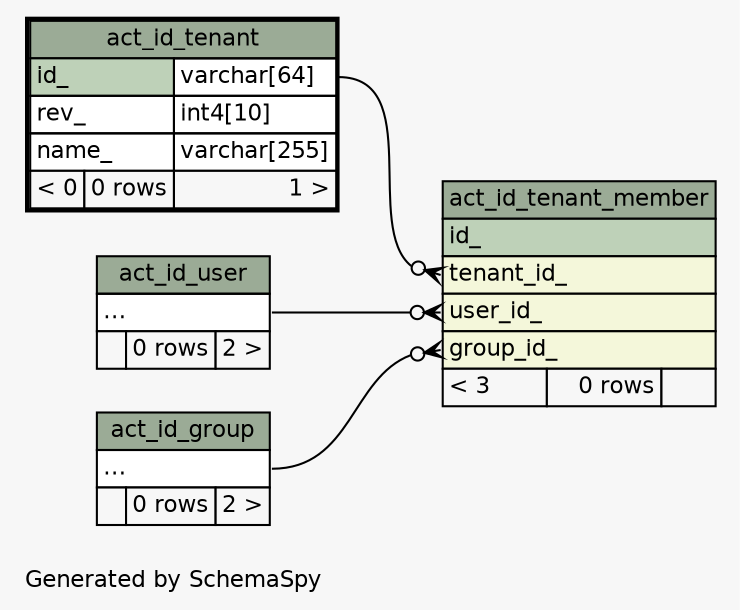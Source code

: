 // dot 2.43.0 on Linux 5.15.0-1033-azure
// SchemaSpy rev Unknown
digraph "twoDegreesRelationshipsDiagram" {
  graph [
    rankdir="RL"
    bgcolor="#f7f7f7"
    label="\nGenerated by SchemaSpy"
    labeljust="l"
    nodesep="0.18"
    ranksep="0.46"
    fontname="Helvetica"
    fontsize="11"
  ];
  node [
    fontname="Helvetica"
    fontsize="11"
    shape="plaintext"
  ];
  edge [
    arrowsize="0.8"
  ];
  "act_id_tenant_member":"group_id_":w -> "act_id_group":"elipses":e [arrowhead=none dir=back arrowtail=crowodot];
  "act_id_tenant_member":"tenant_id_":w -> "act_id_tenant":"id_.type":e [arrowhead=none dir=back arrowtail=crowodot];
  "act_id_tenant_member":"user_id_":w -> "act_id_user":"elipses":e [arrowhead=none dir=back arrowtail=crowodot];
  "act_id_group" [
    label=<
    <TABLE BORDER="0" CELLBORDER="1" CELLSPACING="0" BGCOLOR="#ffffff">
      <TR><TD COLSPAN="3" BGCOLOR="#9bab96" ALIGN="CENTER">act_id_group</TD></TR>
      <TR><TD PORT="elipses" COLSPAN="3" ALIGN="LEFT">...</TD></TR>
      <TR><TD ALIGN="LEFT" BGCOLOR="#f7f7f7">  </TD><TD ALIGN="RIGHT" BGCOLOR="#f7f7f7">0 rows</TD><TD ALIGN="RIGHT" BGCOLOR="#f7f7f7">2 &gt;</TD></TR>
    </TABLE>>
    URL="act_id_group.html"
    tooltip="act_id_group"
  ];
  "act_id_tenant" [
    label=<
    <TABLE BORDER="2" CELLBORDER="1" CELLSPACING="0" BGCOLOR="#ffffff">
      <TR><TD COLSPAN="3" BGCOLOR="#9bab96" ALIGN="CENTER">act_id_tenant</TD></TR>
      <TR><TD PORT="id_" COLSPAN="2" BGCOLOR="#bed1b8" ALIGN="LEFT">id_</TD><TD PORT="id_.type" ALIGN="LEFT">varchar[64]</TD></TR>
      <TR><TD PORT="rev_" COLSPAN="2" ALIGN="LEFT">rev_</TD><TD PORT="rev_.type" ALIGN="LEFT">int4[10]</TD></TR>
      <TR><TD PORT="name_" COLSPAN="2" ALIGN="LEFT">name_</TD><TD PORT="name_.type" ALIGN="LEFT">varchar[255]</TD></TR>
      <TR><TD ALIGN="LEFT" BGCOLOR="#f7f7f7">&lt; 0</TD><TD ALIGN="RIGHT" BGCOLOR="#f7f7f7">0 rows</TD><TD ALIGN="RIGHT" BGCOLOR="#f7f7f7">1 &gt;</TD></TR>
    </TABLE>>
    URL="act_id_tenant.html"
    tooltip="act_id_tenant"
  ];
  "act_id_tenant_member" [
    label=<
    <TABLE BORDER="0" CELLBORDER="1" CELLSPACING="0" BGCOLOR="#ffffff">
      <TR><TD COLSPAN="3" BGCOLOR="#9bab96" ALIGN="CENTER">act_id_tenant_member</TD></TR>
      <TR><TD PORT="id_" COLSPAN="3" BGCOLOR="#bed1b8" ALIGN="LEFT">id_</TD></TR>
      <TR><TD PORT="tenant_id_" COLSPAN="3" BGCOLOR="#f4f7da" ALIGN="LEFT">tenant_id_</TD></TR>
      <TR><TD PORT="user_id_" COLSPAN="3" BGCOLOR="#f4f7da" ALIGN="LEFT">user_id_</TD></TR>
      <TR><TD PORT="group_id_" COLSPAN="3" BGCOLOR="#f4f7da" ALIGN="LEFT">group_id_</TD></TR>
      <TR><TD ALIGN="LEFT" BGCOLOR="#f7f7f7">&lt; 3</TD><TD ALIGN="RIGHT" BGCOLOR="#f7f7f7">0 rows</TD><TD ALIGN="RIGHT" BGCOLOR="#f7f7f7">  </TD></TR>
    </TABLE>>
    URL="act_id_tenant_member.html"
    tooltip="act_id_tenant_member"
  ];
  "act_id_user" [
    label=<
    <TABLE BORDER="0" CELLBORDER="1" CELLSPACING="0" BGCOLOR="#ffffff">
      <TR><TD COLSPAN="3" BGCOLOR="#9bab96" ALIGN="CENTER">act_id_user</TD></TR>
      <TR><TD PORT="elipses" COLSPAN="3" ALIGN="LEFT">...</TD></TR>
      <TR><TD ALIGN="LEFT" BGCOLOR="#f7f7f7">  </TD><TD ALIGN="RIGHT" BGCOLOR="#f7f7f7">0 rows</TD><TD ALIGN="RIGHT" BGCOLOR="#f7f7f7">2 &gt;</TD></TR>
    </TABLE>>
    URL="act_id_user.html"
    tooltip="act_id_user"
  ];
}
